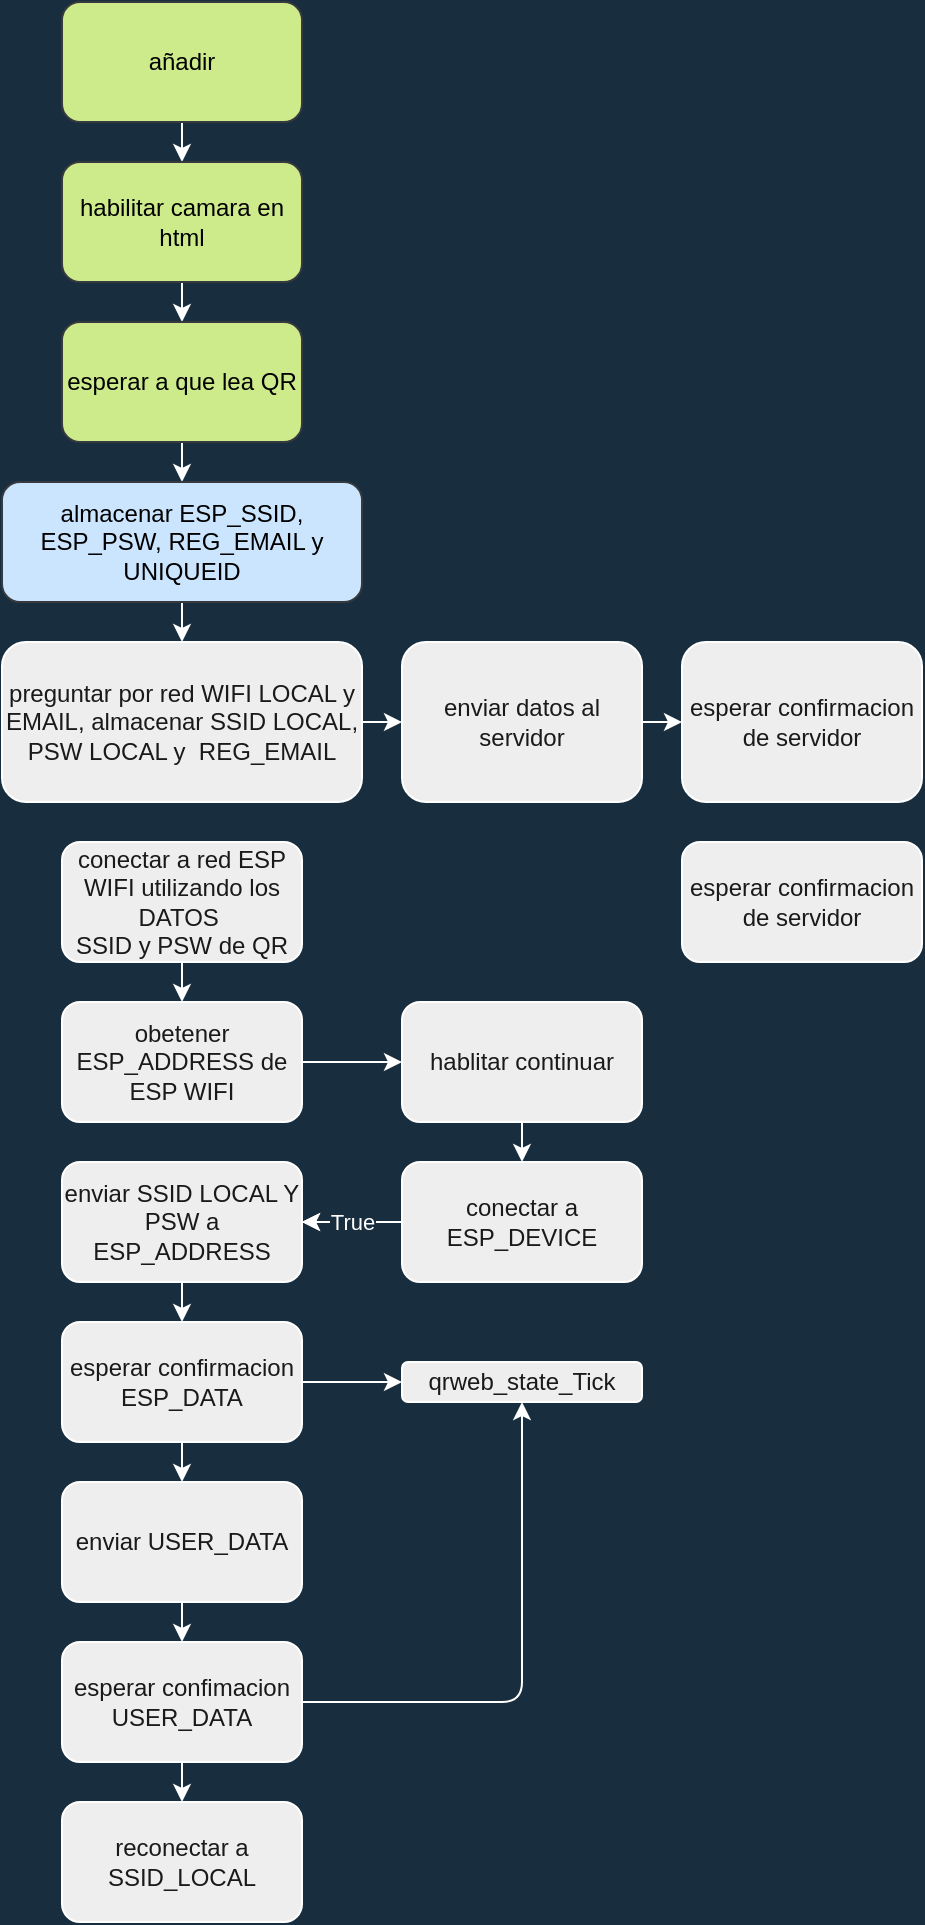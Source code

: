 <mxfile version="14.9.0" type="github">
  <diagram id="zksOzhmgCKHxx3TI2H-X" name="Page-1">
    <mxGraphModel dx="1102" dy="628" grid="1" gridSize="10" guides="1" tooltips="1" connect="1" arrows="1" fold="1" page="1" pageScale="1" pageWidth="850" pageHeight="1100" background="#182E3E" math="0" shadow="0">
      <root>
        <mxCell id="0" />
        <mxCell id="1" parent="0" />
        <mxCell id="tDVwCrI6mQzgKmQ2pOSk-4" value="" style="edgeStyle=orthogonalEdgeStyle;orthogonalLoop=1;jettySize=auto;html=1;labelBackgroundColor=#182E3E;strokeColor=#FFFFFF;fontColor=#FFFFFF;" parent="1" source="tDVwCrI6mQzgKmQ2pOSk-2" target="tDVwCrI6mQzgKmQ2pOSk-3" edge="1">
          <mxGeometry relative="1" as="geometry" />
        </mxCell>
        <mxCell id="tDVwCrI6mQzgKmQ2pOSk-2" value="añadir" style="whiteSpace=wrap;html=1;fillColor=#cdeb8b;strokeColor=#36393d;rounded=1;" parent="1" vertex="1">
          <mxGeometry x="290" y="90" width="120" height="60" as="geometry" />
        </mxCell>
        <mxCell id="tDVwCrI6mQzgKmQ2pOSk-6" value="" style="edgeStyle=orthogonalEdgeStyle;orthogonalLoop=1;jettySize=auto;html=1;labelBackgroundColor=#182E3E;strokeColor=#FFFFFF;fontColor=#FFFFFF;" parent="1" source="tDVwCrI6mQzgKmQ2pOSk-3" target="tDVwCrI6mQzgKmQ2pOSk-5" edge="1">
          <mxGeometry relative="1" as="geometry" />
        </mxCell>
        <mxCell id="tDVwCrI6mQzgKmQ2pOSk-3" value="habilitar camara en html" style="whiteSpace=wrap;html=1;fillColor=#cdeb8b;strokeColor=#36393d;rounded=1;" parent="1" vertex="1">
          <mxGeometry x="290" y="170" width="120" height="60" as="geometry" />
        </mxCell>
        <mxCell id="tDVwCrI6mQzgKmQ2pOSk-8" value="" style="edgeStyle=orthogonalEdgeStyle;orthogonalLoop=1;jettySize=auto;html=1;labelBackgroundColor=#182E3E;strokeColor=#FFFFFF;fontColor=#FFFFFF;" parent="1" source="tDVwCrI6mQzgKmQ2pOSk-5" target="tDVwCrI6mQzgKmQ2pOSk-7" edge="1">
          <mxGeometry relative="1" as="geometry" />
        </mxCell>
        <mxCell id="tDVwCrI6mQzgKmQ2pOSk-5" value="esperar a que lea QR" style="whiteSpace=wrap;html=1;fillColor=#cdeb8b;strokeColor=#36393d;rounded=1;" parent="1" vertex="1">
          <mxGeometry x="290" y="250" width="120" height="60" as="geometry" />
        </mxCell>
        <mxCell id="tDVwCrI6mQzgKmQ2pOSk-10" value="" style="edgeStyle=orthogonalEdgeStyle;orthogonalLoop=1;jettySize=auto;html=1;labelBackgroundColor=#182E3E;strokeColor=#FFFFFF;fontColor=#FFFFFF;" parent="1" source="tDVwCrI6mQzgKmQ2pOSk-7" target="tDVwCrI6mQzgKmQ2pOSk-9" edge="1">
          <mxGeometry relative="1" as="geometry" />
        </mxCell>
        <mxCell id="tDVwCrI6mQzgKmQ2pOSk-7" value="almacenar ESP_SSID, ESP_PSW, REG_EMAIL y UNIQUEID" style="whiteSpace=wrap;html=1;fillColor=#cce5ff;strokeColor=#36393d;rounded=1;" parent="1" vertex="1">
          <mxGeometry x="260" y="330" width="180" height="60" as="geometry" />
        </mxCell>
        <mxCell id="8aqmVkVe9-yHizB2PgtA-2" value="" style="edgeStyle=orthogonalEdgeStyle;orthogonalLoop=1;jettySize=auto;html=1;labelBackgroundColor=#182E3E;strokeColor=#FFFFFF;fontColor=#FFFFFF;" parent="1" source="tDVwCrI6mQzgKmQ2pOSk-9" target="8aqmVkVe9-yHizB2PgtA-1" edge="1">
          <mxGeometry relative="1" as="geometry" />
        </mxCell>
        <mxCell id="tDVwCrI6mQzgKmQ2pOSk-9" value="preguntar por red WIFI LOCAL y EMAIL, almacenar SSID LOCAL, PSW LOCAL y&amp;nbsp; REG_EMAIL" style="whiteSpace=wrap;html=1;fillColor=#EEEEEE;strokeColor=#FFFFFF;fontColor=#1A1A1A;rounded=1;" parent="1" vertex="1">
          <mxGeometry x="260" y="410" width="180" height="80" as="geometry" />
        </mxCell>
        <mxCell id="tDVwCrI6mQzgKmQ2pOSk-14" value="" style="edgeStyle=orthogonalEdgeStyle;orthogonalLoop=1;jettySize=auto;html=1;strokeColor=#FFFFFF;labelBackgroundColor=#182E3E;fontColor=#FFFFFF;" parent="1" source="tDVwCrI6mQzgKmQ2pOSk-11" target="tDVwCrI6mQzgKmQ2pOSk-13" edge="1">
          <mxGeometry relative="1" as="geometry" />
        </mxCell>
        <mxCell id="tDVwCrI6mQzgKmQ2pOSk-11" value="conectar a red ESP WIFI utilizando los DATOS&amp;nbsp;&lt;br&gt;SSID y PSW de QR" style="whiteSpace=wrap;html=1;fillColor=#EEEEEE;strokeColor=#FFFFFF;fontColor=#1A1A1A;rounded=1;" parent="1" vertex="1">
          <mxGeometry x="290" y="510" width="120" height="60" as="geometry" />
        </mxCell>
        <mxCell id="8aqmVkVe9-yHizB2PgtA-23" value="" style="edgeStyle=orthogonalEdgeStyle;orthogonalLoop=1;jettySize=auto;html=1;labelBackgroundColor=#182E3E;strokeColor=#FFFFFF;fontColor=#FFFFFF;" parent="1" source="tDVwCrI6mQzgKmQ2pOSk-13" target="8aqmVkVe9-yHizB2PgtA-22" edge="1">
          <mxGeometry relative="1" as="geometry" />
        </mxCell>
        <mxCell id="tDVwCrI6mQzgKmQ2pOSk-13" value="&lt;span&gt;obetener ESP_ADDRESS de ESP WIFI&lt;/span&gt;" style="whiteSpace=wrap;html=1;fillColor=#EEEEEE;strokeColor=#FFFFFF;fontColor=#1A1A1A;rounded=1;" parent="1" vertex="1">
          <mxGeometry x="290" y="590" width="120" height="60" as="geometry" />
        </mxCell>
        <mxCell id="8aqmVkVe9-yHizB2PgtA-35" style="edgeStyle=orthogonalEdgeStyle;orthogonalLoop=1;jettySize=auto;html=1;labelBackgroundColor=#182E3E;strokeColor=#FFFFFF;fontColor=#FFFFFF;" parent="1" source="tDVwCrI6mQzgKmQ2pOSk-19" target="8aqmVkVe9-yHizB2PgtA-10" edge="1">
          <mxGeometry relative="1" as="geometry" />
        </mxCell>
        <mxCell id="tDVwCrI6mQzgKmQ2pOSk-19" value="enviar SSID LOCAL Y PSW a ESP_ADDRESS" style="whiteSpace=wrap;html=1;fillColor=#EEEEEE;strokeColor=#FFFFFF;fontColor=#1A1A1A;rounded=1;" parent="1" vertex="1">
          <mxGeometry x="290" y="670" width="120" height="60" as="geometry" />
        </mxCell>
        <mxCell id="EHgQNs9q6QfJzLf-Yto2-4" value="" style="edgeStyle=orthogonalEdgeStyle;orthogonalLoop=1;jettySize=auto;html=1;labelBackgroundColor=#182E3E;strokeColor=#FFFFFF;fontColor=#FFFFFF;" parent="1" source="8aqmVkVe9-yHizB2PgtA-1" target="EHgQNs9q6QfJzLf-Yto2-3" edge="1">
          <mxGeometry relative="1" as="geometry" />
        </mxCell>
        <mxCell id="8aqmVkVe9-yHizB2PgtA-1" value="enviar datos al servidor" style="whiteSpace=wrap;html=1;fillColor=#EEEEEE;strokeColor=#FFFFFF;fontColor=#1A1A1A;rounded=1;" parent="1" vertex="1">
          <mxGeometry x="460" y="410" width="120" height="80" as="geometry" />
        </mxCell>
        <mxCell id="8aqmVkVe9-yHizB2PgtA-6" value="esperar confirmacion de servidor" style="whiteSpace=wrap;html=1;fillColor=#EEEEEE;strokeColor=#FFFFFF;fontColor=#1A1A1A;rounded=1;" parent="1" vertex="1">
          <mxGeometry x="600" y="510" width="120" height="60" as="geometry" />
        </mxCell>
        <mxCell id="8aqmVkVe9-yHizB2PgtA-13" value="" style="edgeStyle=orthogonalEdgeStyle;orthogonalLoop=1;jettySize=auto;html=1;labelBackgroundColor=#182E3E;strokeColor=#FFFFFF;fontColor=#FFFFFF;" parent="1" source="8aqmVkVe9-yHizB2PgtA-10" target="8aqmVkVe9-yHizB2PgtA-12" edge="1">
          <mxGeometry relative="1" as="geometry" />
        </mxCell>
        <mxCell id="8aqmVkVe9-yHizB2PgtA-20" value="" style="edgeStyle=orthogonalEdgeStyle;orthogonalLoop=1;jettySize=auto;html=1;labelBackgroundColor=#182E3E;strokeColor=#FFFFFF;fontColor=#FFFFFF;" parent="1" source="8aqmVkVe9-yHizB2PgtA-10" target="8aqmVkVe9-yHizB2PgtA-19" edge="1">
          <mxGeometry relative="1" as="geometry" />
        </mxCell>
        <mxCell id="8aqmVkVe9-yHizB2PgtA-10" value="esperar confirmacion ESP_DATA" style="whiteSpace=wrap;html=1;fillColor=#EEEEEE;strokeColor=#FFFFFF;fontColor=#1A1A1A;rounded=1;" parent="1" vertex="1">
          <mxGeometry x="290" y="750" width="120" height="60" as="geometry" />
        </mxCell>
        <mxCell id="8aqmVkVe9-yHizB2PgtA-16" value="" style="edgeStyle=orthogonalEdgeStyle;orthogonalLoop=1;jettySize=auto;html=1;labelBackgroundColor=#182E3E;strokeColor=#FFFFFF;fontColor=#FFFFFF;" parent="1" source="8aqmVkVe9-yHizB2PgtA-12" target="8aqmVkVe9-yHizB2PgtA-15" edge="1">
          <mxGeometry relative="1" as="geometry" />
        </mxCell>
        <mxCell id="8aqmVkVe9-yHizB2PgtA-12" value="enviar USER_DATA" style="whiteSpace=wrap;html=1;fillColor=#EEEEEE;strokeColor=#FFFFFF;fontColor=#1A1A1A;rounded=1;" parent="1" vertex="1">
          <mxGeometry x="290" y="830" width="120" height="60" as="geometry" />
        </mxCell>
        <mxCell id="8aqmVkVe9-yHizB2PgtA-18" value="" style="edgeStyle=orthogonalEdgeStyle;orthogonalLoop=1;jettySize=auto;html=1;labelBackgroundColor=#182E3E;strokeColor=#FFFFFF;fontColor=#FFFFFF;" parent="1" source="8aqmVkVe9-yHizB2PgtA-15" target="8aqmVkVe9-yHizB2PgtA-17" edge="1">
          <mxGeometry relative="1" as="geometry" />
        </mxCell>
        <mxCell id="8aqmVkVe9-yHizB2PgtA-21" style="edgeStyle=orthogonalEdgeStyle;orthogonalLoop=1;jettySize=auto;html=1;labelBackgroundColor=#182E3E;strokeColor=#FFFFFF;fontColor=#FFFFFF;" parent="1" source="8aqmVkVe9-yHizB2PgtA-15" target="8aqmVkVe9-yHizB2PgtA-19" edge="1">
          <mxGeometry relative="1" as="geometry" />
        </mxCell>
        <mxCell id="8aqmVkVe9-yHizB2PgtA-15" value="esperar confimacion USER_DATA" style="whiteSpace=wrap;html=1;fillColor=#EEEEEE;strokeColor=#FFFFFF;fontColor=#1A1A1A;rounded=1;" parent="1" vertex="1">
          <mxGeometry x="290" y="910" width="120" height="60" as="geometry" />
        </mxCell>
        <mxCell id="8aqmVkVe9-yHizB2PgtA-17" value="reconectar a SSID_LOCAL" style="whiteSpace=wrap;html=1;fillColor=#EEEEEE;strokeColor=#FFFFFF;fontColor=#1A1A1A;rounded=1;" parent="1" vertex="1">
          <mxGeometry x="290" y="990" width="120" height="60" as="geometry" />
        </mxCell>
        <mxCell id="8aqmVkVe9-yHizB2PgtA-19" value="qrweb_state_Tick" style="whiteSpace=wrap;html=1;fillColor=#EEEEEE;strokeColor=#FFFFFF;fontColor=#1A1A1A;rounded=1;" parent="1" vertex="1">
          <mxGeometry x="460" y="770" width="120" height="20" as="geometry" />
        </mxCell>
        <mxCell id="8aqmVkVe9-yHizB2PgtA-25" value="" style="edgeStyle=orthogonalEdgeStyle;orthogonalLoop=1;jettySize=auto;html=1;labelBackgroundColor=#182E3E;strokeColor=#FFFFFF;fontColor=#FFFFFF;" parent="1" source="8aqmVkVe9-yHizB2PgtA-22" target="8aqmVkVe9-yHizB2PgtA-24" edge="1">
          <mxGeometry relative="1" as="geometry" />
        </mxCell>
        <mxCell id="8aqmVkVe9-yHizB2PgtA-22" value="hablitar continuar" style="whiteSpace=wrap;html=1;strokeColor=#FFFFFF;fillColor=#EEEEEE;fontColor=#1A1A1A;rounded=1;" parent="1" vertex="1">
          <mxGeometry x="460" y="590" width="120" height="60" as="geometry" />
        </mxCell>
        <mxCell id="8aqmVkVe9-yHizB2PgtA-29" value="" style="edgeStyle=orthogonalEdgeStyle;orthogonalLoop=1;jettySize=auto;html=1;labelBackgroundColor=#182E3E;strokeColor=#FFFFFF;fontColor=#FFFFFF;" parent="1" source="8aqmVkVe9-yHizB2PgtA-24" target="tDVwCrI6mQzgKmQ2pOSk-19" edge="1">
          <mxGeometry relative="1" as="geometry" />
        </mxCell>
        <mxCell id="8aqmVkVe9-yHizB2PgtA-31" value="True" style="edgeStyle=orthogonalEdgeStyle;orthogonalLoop=1;jettySize=auto;html=1;labelBackgroundColor=#182E3E;strokeColor=#FFFFFF;fontColor=#FFFFFF;" parent="1" source="8aqmVkVe9-yHizB2PgtA-24" target="tDVwCrI6mQzgKmQ2pOSk-19" edge="1">
          <mxGeometry relative="1" as="geometry" />
        </mxCell>
        <mxCell id="8aqmVkVe9-yHizB2PgtA-24" value="conectar a ESP_DEVICE" style="whiteSpace=wrap;html=1;strokeColor=#FFFFFF;fillColor=#EEEEEE;fontColor=#1A1A1A;rounded=1;" parent="1" vertex="1">
          <mxGeometry x="460" y="670" width="120" height="60" as="geometry" />
        </mxCell>
        <mxCell id="EHgQNs9q6QfJzLf-Yto2-3" value="esperar confirmacion de servidor" style="whiteSpace=wrap;html=1;fillColor=#EEEEEE;strokeColor=#FFFFFF;fontColor=#1A1A1A;rounded=1;" parent="1" vertex="1">
          <mxGeometry x="600" y="410" width="120" height="80" as="geometry" />
        </mxCell>
      </root>
    </mxGraphModel>
  </diagram>
</mxfile>
